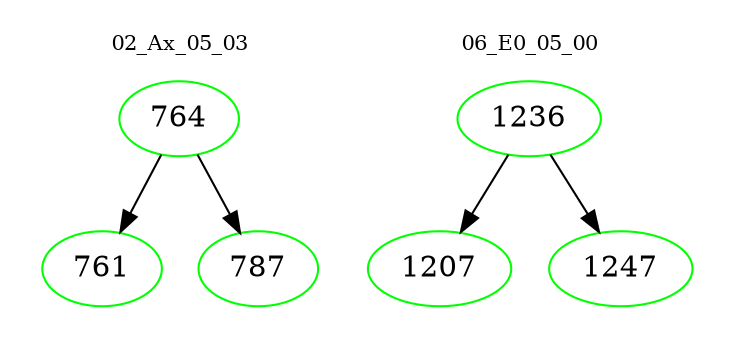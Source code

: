 digraph{
subgraph cluster_0 {
color = white
label = "02_Ax_05_03";
fontsize=10;
T0_764 [label="764", color="green"]
T0_764 -> T0_761 [color="black"]
T0_761 [label="761", color="green"]
T0_764 -> T0_787 [color="black"]
T0_787 [label="787", color="green"]
}
subgraph cluster_1 {
color = white
label = "06_E0_05_00";
fontsize=10;
T1_1236 [label="1236", color="green"]
T1_1236 -> T1_1207 [color="black"]
T1_1207 [label="1207", color="green"]
T1_1236 -> T1_1247 [color="black"]
T1_1247 [label="1247", color="green"]
}
}
